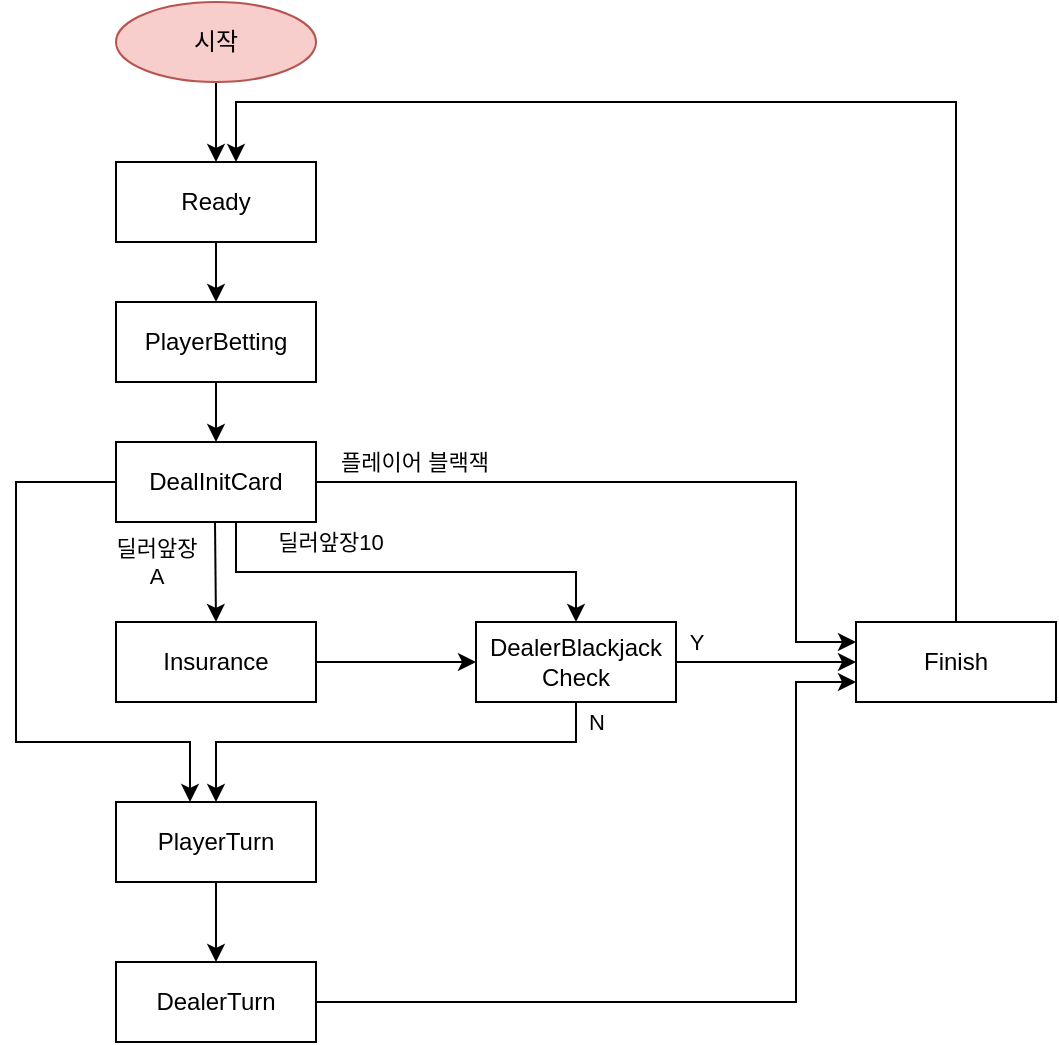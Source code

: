 <mxfile version="24.3.1" type="device">
  <diagram name="Page-1" id="tnvgZM0FmMJcun1g3rQK">
    <mxGraphModel dx="1434" dy="746" grid="1" gridSize="10" guides="1" tooltips="1" connect="1" arrows="1" fold="1" page="1" pageScale="1" pageWidth="850" pageHeight="1100" math="0" shadow="0">
      <root>
        <mxCell id="0" />
        <mxCell id="1" parent="0" />
        <mxCell id="e6EMHKM3pnmXASAiAa_m-1" value="Ready" style="whiteSpace=wrap;html=1;align=center;" parent="1" vertex="1">
          <mxGeometry x="230" y="360" width="100" height="40" as="geometry" />
        </mxCell>
        <mxCell id="e6EMHKM3pnmXASAiAa_m-2" value="PlayerBetting" style="whiteSpace=wrap;html=1;align=center;" parent="1" vertex="1">
          <mxGeometry x="230" y="430" width="100" height="40" as="geometry" />
        </mxCell>
        <mxCell id="e6EMHKM3pnmXASAiAa_m-3" style="edgeStyle=orthogonalEdgeStyle;rounded=0;orthogonalLoop=1;jettySize=auto;html=1;exitX=0;exitY=0.5;exitDx=0;exitDy=0;entryX=0.37;entryY=0;entryDx=0;entryDy=0;entryPerimeter=0;" parent="1" source="e6EMHKM3pnmXASAiAa_m-4" target="e6EMHKM3pnmXASAiAa_m-13" edge="1">
          <mxGeometry relative="1" as="geometry">
            <mxPoint x="240" y="580" as="sourcePoint" />
            <Array as="points">
              <mxPoint x="180" y="520" />
              <mxPoint x="180" y="650" />
              <mxPoint x="267" y="650" />
            </Array>
            <mxPoint x="240" y="670" as="targetPoint" />
          </mxGeometry>
        </mxCell>
        <mxCell id="e6EMHKM3pnmXASAiAa_m-4" value="DealInitCard" style="whiteSpace=wrap;html=1;align=center;" parent="1" vertex="1">
          <mxGeometry x="230" y="500" width="100" height="40" as="geometry" />
        </mxCell>
        <mxCell id="e6EMHKM3pnmXASAiAa_m-5" value="Y" style="edgeStyle=orthogonalEdgeStyle;rounded=0;orthogonalLoop=1;jettySize=auto;html=1;entryX=0;entryY=0.5;entryDx=0;entryDy=0;" parent="1" source="e6EMHKM3pnmXASAiAa_m-7" target="e6EMHKM3pnmXASAiAa_m-9" edge="1">
          <mxGeometry x="-0.778" y="10" relative="1" as="geometry">
            <mxPoint as="offset" />
          </mxGeometry>
        </mxCell>
        <mxCell id="e6EMHKM3pnmXASAiAa_m-6" value="N" style="edgeStyle=orthogonalEdgeStyle;rounded=0;orthogonalLoop=1;jettySize=auto;html=1;" parent="1" source="e6EMHKM3pnmXASAiAa_m-7" target="e6EMHKM3pnmXASAiAa_m-13" edge="1">
          <mxGeometry x="-0.913" y="10" relative="1" as="geometry">
            <Array as="points">
              <mxPoint x="460" y="650" />
              <mxPoint x="280" y="650" />
            </Array>
            <mxPoint as="offset" />
          </mxGeometry>
        </mxCell>
        <mxCell id="e6EMHKM3pnmXASAiAa_m-7" value="DealerBlackjack&lt;br&gt;Check" style="whiteSpace=wrap;html=1;align=center;" parent="1" vertex="1">
          <mxGeometry x="410" y="590" width="100" height="40" as="geometry" />
        </mxCell>
        <mxCell id="e6EMHKM3pnmXASAiAa_m-8" style="edgeStyle=orthogonalEdgeStyle;rounded=0;orthogonalLoop=1;jettySize=auto;html=1;exitX=0.5;exitY=0;exitDx=0;exitDy=0;" parent="1" source="e6EMHKM3pnmXASAiAa_m-9" target="e6EMHKM3pnmXASAiAa_m-1" edge="1">
          <mxGeometry relative="1" as="geometry">
            <Array as="points">
              <mxPoint x="650" y="330" />
              <mxPoint x="290" y="330" />
            </Array>
            <mxPoint x="650" y="575" as="sourcePoint" />
            <mxPoint x="305" y="345" as="targetPoint" />
          </mxGeometry>
        </mxCell>
        <mxCell id="e6EMHKM3pnmXASAiAa_m-9" value="Finish" style="whiteSpace=wrap;html=1;align=center;" parent="1" vertex="1">
          <mxGeometry x="600" y="590" width="100" height="40" as="geometry" />
        </mxCell>
        <mxCell id="e6EMHKM3pnmXASAiAa_m-10" style="edgeStyle=orthogonalEdgeStyle;rounded=0;orthogonalLoop=1;jettySize=auto;html=1;entryX=0;entryY=0.5;entryDx=0;entryDy=0;" parent="1" source="e6EMHKM3pnmXASAiAa_m-11" target="e6EMHKM3pnmXASAiAa_m-7" edge="1">
          <mxGeometry relative="1" as="geometry" />
        </mxCell>
        <mxCell id="e6EMHKM3pnmXASAiAa_m-11" value="Insurance" style="whiteSpace=wrap;html=1;align=center;" parent="1" vertex="1">
          <mxGeometry x="230" y="590" width="100" height="40" as="geometry" />
        </mxCell>
        <mxCell id="e6EMHKM3pnmXASAiAa_m-12" style="edgeStyle=orthogonalEdgeStyle;rounded=0;orthogonalLoop=1;jettySize=auto;html=1;entryX=0.5;entryY=0;entryDx=0;entryDy=0;" parent="1" source="e6EMHKM3pnmXASAiAa_m-13" target="e6EMHKM3pnmXASAiAa_m-15" edge="1">
          <mxGeometry relative="1" as="geometry" />
        </mxCell>
        <mxCell id="e6EMHKM3pnmXASAiAa_m-13" value="PlayerTurn" style="whiteSpace=wrap;html=1;align=center;" parent="1" vertex="1">
          <mxGeometry x="230" y="680" width="100" height="40" as="geometry" />
        </mxCell>
        <mxCell id="e6EMHKM3pnmXASAiAa_m-14" style="edgeStyle=orthogonalEdgeStyle;rounded=0;orthogonalLoop=1;jettySize=auto;html=1;entryX=0;entryY=0.75;entryDx=0;entryDy=0;" parent="1" source="e6EMHKM3pnmXASAiAa_m-15" target="e6EMHKM3pnmXASAiAa_m-9" edge="1">
          <mxGeometry relative="1" as="geometry">
            <Array as="points">
              <mxPoint x="570" y="780" />
              <mxPoint x="570" y="620" />
            </Array>
          </mxGeometry>
        </mxCell>
        <mxCell id="e6EMHKM3pnmXASAiAa_m-15" value="DealerTurn" style="whiteSpace=wrap;html=1;align=center;" parent="1" vertex="1">
          <mxGeometry x="230" y="760" width="100" height="40" as="geometry" />
        </mxCell>
        <mxCell id="e6EMHKM3pnmXASAiAa_m-16" value="" style="endArrow=classic;html=1;rounded=0;exitX=0.5;exitY=1;exitDx=0;exitDy=0;entryX=0.5;entryY=0;entryDx=0;entryDy=0;" parent="1" source="e6EMHKM3pnmXASAiAa_m-1" target="e6EMHKM3pnmXASAiAa_m-2" edge="1">
          <mxGeometry width="50" height="50" relative="1" as="geometry">
            <mxPoint x="400" y="600" as="sourcePoint" />
            <mxPoint x="450" y="550" as="targetPoint" />
          </mxGeometry>
        </mxCell>
        <mxCell id="e6EMHKM3pnmXASAiAa_m-17" value="" style="endArrow=classic;html=1;rounded=0;exitX=0.5;exitY=1;exitDx=0;exitDy=0;entryX=0.5;entryY=0;entryDx=0;entryDy=0;" parent="1" source="e6EMHKM3pnmXASAiAa_m-2" target="e6EMHKM3pnmXASAiAa_m-4" edge="1">
          <mxGeometry width="50" height="50" relative="1" as="geometry">
            <mxPoint x="279.5" y="460" as="sourcePoint" />
            <mxPoint x="279.5" y="490" as="targetPoint" />
          </mxGeometry>
        </mxCell>
        <mxCell id="e6EMHKM3pnmXASAiAa_m-18" value="딜러앞장&lt;br&gt;A" style="endArrow=classic;html=1;rounded=0;exitX=0.5;exitY=1;exitDx=0;exitDy=0;entryX=0.5;entryY=0;entryDx=0;entryDy=0;edgeStyle=orthogonalEdgeStyle;" parent="1" target="e6EMHKM3pnmXASAiAa_m-11" edge="1">
          <mxGeometry x="-0.212" y="-30" width="50" height="50" relative="1" as="geometry">
            <mxPoint x="279.5" y="540" as="sourcePoint" />
            <mxPoint x="279.5" y="570" as="targetPoint" />
            <mxPoint as="offset" />
          </mxGeometry>
        </mxCell>
        <mxCell id="e6EMHKM3pnmXASAiAa_m-19" value="딜러앞장10" style="endArrow=classic;html=1;rounded=0;entryX=0.5;entryY=0;entryDx=0;entryDy=0;edgeStyle=orthogonalEdgeStyle;" parent="1" target="e6EMHKM3pnmXASAiAa_m-7" edge="1">
          <mxGeometry x="-0.348" y="15" width="50" height="50" relative="1" as="geometry">
            <mxPoint x="290" y="540" as="sourcePoint" />
            <mxPoint x="320" y="600" as="targetPoint" />
            <mxPoint as="offset" />
            <Array as="points">
              <mxPoint x="290" y="540" />
              <mxPoint x="290" y="565" />
              <mxPoint x="460" y="565" />
            </Array>
          </mxGeometry>
        </mxCell>
        <mxCell id="e6EMHKM3pnmXASAiAa_m-20" value="플레이어 블랙잭" style="endArrow=classic;html=1;rounded=0;exitX=1;exitY=0.5;exitDx=0;exitDy=0;entryX=0;entryY=0.25;entryDx=0;entryDy=0;edgeStyle=orthogonalEdgeStyle;" parent="1" source="e6EMHKM3pnmXASAiAa_m-4" target="e6EMHKM3pnmXASAiAa_m-9" edge="1">
          <mxGeometry x="-0.722" y="10" width="50" height="50" relative="1" as="geometry">
            <mxPoint x="350" y="525" as="sourcePoint" />
            <mxPoint x="560" y="575" as="targetPoint" />
            <Array as="points">
              <mxPoint x="570" y="520" />
              <mxPoint x="570" y="600" />
            </Array>
            <mxPoint as="offset" />
          </mxGeometry>
        </mxCell>
        <mxCell id="e6EMHKM3pnmXASAiAa_m-21" style="edgeStyle=orthogonalEdgeStyle;rounded=0;orthogonalLoop=1;jettySize=auto;html=1;entryX=0.5;entryY=0;entryDx=0;entryDy=0;" parent="1" source="e6EMHKM3pnmXASAiAa_m-22" target="e6EMHKM3pnmXASAiAa_m-1" edge="1">
          <mxGeometry relative="1" as="geometry" />
        </mxCell>
        <mxCell id="e6EMHKM3pnmXASAiAa_m-22" value="시작" style="ellipse;whiteSpace=wrap;html=1;align=center;fillColor=#f8cecc;strokeColor=#b85450;" parent="1" vertex="1">
          <mxGeometry x="230" y="280" width="100" height="40" as="geometry" />
        </mxCell>
      </root>
    </mxGraphModel>
  </diagram>
</mxfile>
